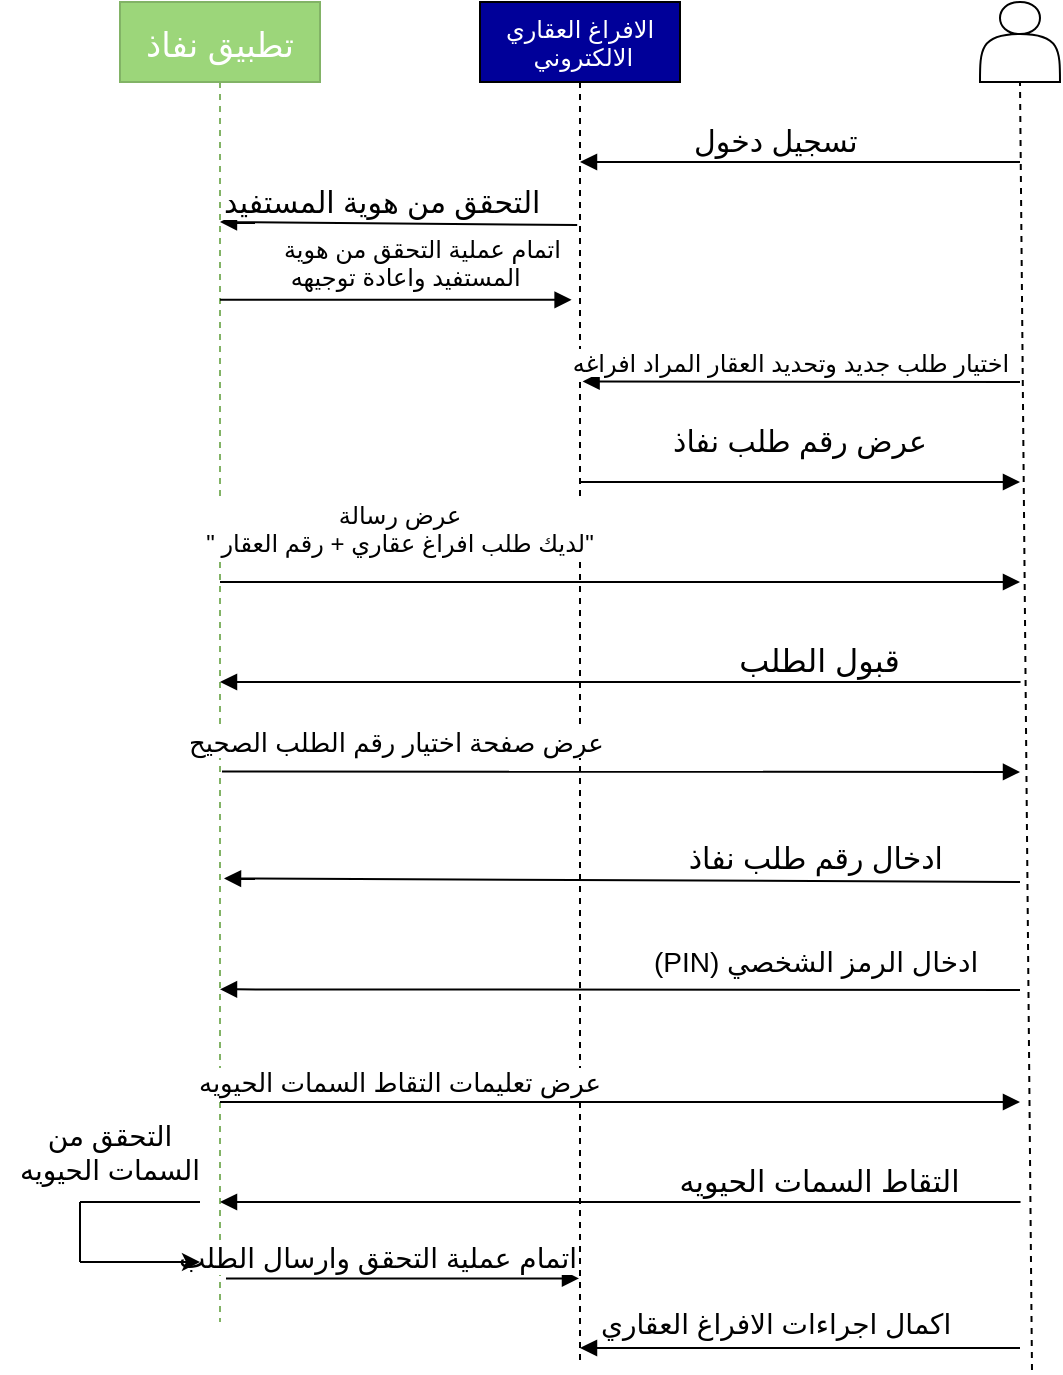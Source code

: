 <mxfile version="20.5.3" type="github">
  <diagram id="kgpKYQtTHZ0yAKxKKP6v" name="Page-1">
    <mxGraphModel dx="668" dy="302" grid="1" gridSize="4" guides="1" tooltips="1" connect="1" arrows="1" fold="1" page="1" pageScale="1" pageWidth="850" pageHeight="1100" math="0" shadow="0">
      <root>
        <mxCell id="0" />
        <mxCell id="1" parent="0" />
        <mxCell id="3nuBFxr9cyL0pnOWT2aG-1" value="تطبيق نفاذ" style="shape=umlLifeline;perimeter=lifelinePerimeter;container=1;collapsible=0;recursiveResize=0;rounded=0;shadow=0;strokeWidth=1;fontSize=17;fillColor=#9CD67A;strokeColor=#82b366;fontColor=#FFFFFF;" parent="1" vertex="1">
          <mxGeometry x="120" y="80" width="100" height="660" as="geometry" />
        </mxCell>
        <mxCell id="CX87K9zdrq5-dQ2Ox07L-45" value="(PIN) ادخال الرمز الشخصي " style="verticalAlign=bottom;endArrow=block;shadow=0;strokeWidth=1;entryX=0.5;entryY=0.748;entryDx=0;entryDy=0;entryPerimeter=0;fontSize=14;" parent="3nuBFxr9cyL0pnOWT2aG-1" target="3nuBFxr9cyL0pnOWT2aG-1" edge="1">
          <mxGeometry x="-0.5" y="-4" relative="1" as="geometry">
            <mxPoint x="450" y="494" as="sourcePoint" />
            <mxPoint x="50.001" y="460.0" as="targetPoint" />
            <mxPoint as="offset" />
          </mxGeometry>
        </mxCell>
        <mxCell id="f84CHUhBpUdScy8MXOFQ-4" value="" style="endArrow=none;html=1;rounded=0;fontSize=14;fontColor=#FFFFFF;" parent="3nuBFxr9cyL0pnOWT2aG-1" edge="1">
          <mxGeometry width="50" height="50" relative="1" as="geometry">
            <mxPoint x="-20" y="600" as="sourcePoint" />
            <mxPoint x="40" y="600" as="targetPoint" />
          </mxGeometry>
        </mxCell>
        <mxCell id="h7IL5A9K-AtrTuV3KNeJ-23" value="التحقق من هوية المستفيد" style="verticalAlign=bottom;endArrow=block;shadow=0;strokeWidth=1;fontSize=15;exitX=0.486;exitY=0.164;exitDx=0;exitDy=0;exitPerimeter=0;" parent="3nuBFxr9cyL0pnOWT2aG-1" source="3nuBFxr9cyL0pnOWT2aG-5" edge="1">
          <mxGeometry x="0.091" relative="1" as="geometry">
            <mxPoint x="270" y="110.0" as="sourcePoint" />
            <mxPoint x="50" y="110.0" as="targetPoint" />
            <mxPoint as="offset" />
          </mxGeometry>
        </mxCell>
        <mxCell id="3nuBFxr9cyL0pnOWT2aG-5" value="الافراغ العقاري&#xa; الالكتروني" style="shape=umlLifeline;perimeter=lifelinePerimeter;container=1;collapsible=0;recursiveResize=0;rounded=0;shadow=0;strokeWidth=1;fillColor=#000099;fontSize=12;fontColor=#FFFFFF;" parent="1" vertex="1">
          <mxGeometry x="300" y="80" width="100" height="680" as="geometry" />
        </mxCell>
        <mxCell id="f84CHUhBpUdScy8MXOFQ-3" value="قبول الطلب" style="verticalAlign=bottom;endArrow=block;shadow=0;strokeWidth=1;fontSize=16;" parent="3nuBFxr9cyL0pnOWT2aG-5" edge="1">
          <mxGeometry x="-0.499" relative="1" as="geometry">
            <mxPoint x="270.27" y="340.0" as="sourcePoint" />
            <mxPoint x="-129.999" y="340.0" as="targetPoint" />
            <mxPoint as="offset" />
          </mxGeometry>
        </mxCell>
        <mxCell id="CX87K9zdrq5-dQ2Ox07L-6" value="" style="shape=actor;whiteSpace=wrap;html=1;fontSize=16;" parent="1" vertex="1">
          <mxGeometry x="550" y="80" width="40" height="40" as="geometry" />
        </mxCell>
        <mxCell id="CX87K9zdrq5-dQ2Ox07L-14" value="" style="edgeStyle=segmentEdgeStyle;endArrow=classic;html=1;rounded=0;fontSize=12;startSize=14;endSize=14;sourcePerimeterSpacing=8;targetPerimeterSpacing=8;curved=1;" parent="1" source="3nuBFxr9cyL0pnOWT2aG-1" edge="1">
          <mxGeometry width="50" height="50" relative="1" as="geometry">
            <mxPoint x="310" y="310" as="sourcePoint" />
            <mxPoint x="170" y="280" as="targetPoint" />
            <Array as="points" />
          </mxGeometry>
        </mxCell>
        <mxCell id="CX87K9zdrq5-dQ2Ox07L-30" value="تسجيل دخول " style="verticalAlign=bottom;endArrow=block;shadow=0;strokeWidth=1;fontSize=15;" parent="1" edge="1">
          <mxGeometry x="0.091" relative="1" as="geometry">
            <mxPoint x="570" y="160" as="sourcePoint" />
            <mxPoint x="350" y="160" as="targetPoint" />
            <mxPoint as="offset" />
          </mxGeometry>
        </mxCell>
        <mxCell id="CX87K9zdrq5-dQ2Ox07L-31" value="ادخال رقم طلب نفاذ " style="verticalAlign=bottom;endArrow=block;shadow=0;strokeWidth=1;entryX=0.52;entryY=0.664;entryDx=0;entryDy=0;entryPerimeter=0;fontSize=15;" parent="1" target="3nuBFxr9cyL0pnOWT2aG-1" edge="1">
          <mxGeometry x="-0.497" y="-1" relative="1" as="geometry">
            <mxPoint x="570" y="520" as="sourcePoint" />
            <mxPoint x="260" y="500" as="targetPoint" />
            <mxPoint as="offset" />
          </mxGeometry>
        </mxCell>
        <mxCell id="CX87K9zdrq5-dQ2Ox07L-35" value="اختيار طلب جديد وتحديد العقار المراد افراغه" style="verticalAlign=bottom;endArrow=block;shadow=0;strokeWidth=1;fontSize=12;entryX=0.513;entryY=0.279;entryDx=0;entryDy=0;entryPerimeter=0;" parent="1" target="3nuBFxr9cyL0pnOWT2aG-5" edge="1">
          <mxGeometry x="0.047" relative="1" as="geometry">
            <mxPoint x="570" y="270" as="sourcePoint" />
            <mxPoint x="385" y="260" as="targetPoint" />
            <mxPoint as="offset" />
          </mxGeometry>
        </mxCell>
        <mxCell id="CX87K9zdrq5-dQ2Ox07L-38" value="عرض رقم طلب نفاذ" style="verticalAlign=bottom;endArrow=block;shadow=0;strokeWidth=1;fontSize=15;" parent="1" edge="1">
          <mxGeometry y="10" relative="1" as="geometry">
            <mxPoint x="350" y="320" as="sourcePoint" />
            <mxPoint x="570" y="320" as="targetPoint" />
            <mxPoint as="offset" />
            <Array as="points">
              <mxPoint x="500" y="320" />
            </Array>
          </mxGeometry>
        </mxCell>
        <mxCell id="CX87K9zdrq5-dQ2Ox07L-44" value="عرض رسالة&#xa;&quot; لديك طلب افراغ عقاري + رقم العقار&quot;" style="verticalAlign=bottom;endArrow=block;shadow=0;strokeWidth=1;fontSize=12;" parent="1" edge="1">
          <mxGeometry x="-0.55" y="10" relative="1" as="geometry">
            <mxPoint x="170" y="370" as="sourcePoint" />
            <mxPoint x="570" y="370" as="targetPoint" />
            <mxPoint as="offset" />
            <Array as="points">
              <mxPoint x="360" y="370" />
            </Array>
          </mxGeometry>
        </mxCell>
        <mxCell id="CX87K9zdrq5-dQ2Ox07L-47" value="عرض تعليمات التقاط السمات الحيويه" style="verticalAlign=bottom;endArrow=block;shadow=0;strokeWidth=1;fontSize=13;" parent="1" edge="1">
          <mxGeometry x="-0.55" relative="1" as="geometry">
            <mxPoint x="170" y="630" as="sourcePoint" />
            <mxPoint x="570" y="630" as="targetPoint" />
            <mxPoint as="offset" />
            <Array as="points" />
          </mxGeometry>
        </mxCell>
        <mxCell id="CX87K9zdrq5-dQ2Ox07L-48" value="التقاط السمات الحيويه" style="verticalAlign=bottom;endArrow=block;shadow=0;strokeWidth=1;fontSize=15;" parent="1" edge="1">
          <mxGeometry x="-0.499" relative="1" as="geometry">
            <mxPoint x="570.27" y="680" as="sourcePoint" />
            <mxPoint x="170.001" y="680" as="targetPoint" />
            <mxPoint as="offset" />
          </mxGeometry>
        </mxCell>
        <mxCell id="CX87K9zdrq5-dQ2Ox07L-49" value="اتمام عملية التحقق وارسال الطلب" style="verticalAlign=bottom;endArrow=block;shadow=0;strokeWidth=1;exitX=0.53;exitY=0.967;exitDx=0;exitDy=0;exitPerimeter=0;fontSize=14;" parent="1" source="3nuBFxr9cyL0pnOWT2aG-1" target="3nuBFxr9cyL0pnOWT2aG-5" edge="1">
          <mxGeometry x="-0.14" relative="1" as="geometry">
            <mxPoint x="170" y="640" as="sourcePoint" />
            <mxPoint x="360" y="718" as="targetPoint" />
            <mxPoint as="offset" />
            <Array as="points" />
          </mxGeometry>
        </mxCell>
        <mxCell id="CX87K9zdrq5-dQ2Ox07L-50" value="اكمال اجراءات الافراغ العقاري " style="verticalAlign=bottom;endArrow=block;shadow=0;strokeWidth=1;fontSize=14;" parent="1" target="3nuBFxr9cyL0pnOWT2aG-5" edge="1">
          <mxGeometry x="0.091" y="-2" relative="1" as="geometry">
            <mxPoint x="570" y="753" as="sourcePoint" />
            <mxPoint x="350" y="800" as="targetPoint" />
            <mxPoint as="offset" />
          </mxGeometry>
        </mxCell>
        <mxCell id="CX87K9zdrq5-dQ2Ox07L-53" value="عرض صفحة اختيار رقم الطلب الصحيح " style="verticalAlign=bottom;endArrow=block;shadow=0;strokeWidth=1;exitX=0.51;exitY=0.583;exitDx=0;exitDy=0;exitPerimeter=0;fontSize=13;" parent="1" source="3nuBFxr9cyL0pnOWT2aG-1" edge="1">
          <mxGeometry x="-0.554" y="5" relative="1" as="geometry">
            <mxPoint x="180" y="380" as="sourcePoint" />
            <mxPoint x="570" y="465" as="targetPoint" />
            <mxPoint as="offset" />
            <Array as="points" />
          </mxGeometry>
        </mxCell>
        <mxCell id="f84CHUhBpUdScy8MXOFQ-5" value="" style="endArrow=none;html=1;rounded=0;fontSize=14;fontColor=#FFFFFF;" parent="1" edge="1">
          <mxGeometry width="50" height="50" relative="1" as="geometry">
            <mxPoint x="100" y="680" as="sourcePoint" />
            <mxPoint x="100" y="710" as="targetPoint" />
          </mxGeometry>
        </mxCell>
        <mxCell id="f84CHUhBpUdScy8MXOFQ-6" value="" style="endArrow=classic;html=1;rounded=0;fontSize=14;fontColor=#FFFFFF;" parent="1" edge="1">
          <mxGeometry width="50" height="50" relative="1" as="geometry">
            <mxPoint x="100" y="710" as="sourcePoint" />
            <mxPoint x="160" y="710" as="targetPoint" />
          </mxGeometry>
        </mxCell>
        <mxCell id="CX87K9zdrq5-dQ2Ox07L-60" value="التحقق من السمات الحيويه" style="text;strokeColor=none;fillColor=none;html=1;align=center;verticalAlign=middle;whiteSpace=wrap;rounded=0;fontSize=14;" parent="1" vertex="1">
          <mxGeometry x="60" y="640" width="110" height="30" as="geometry" />
        </mxCell>
        <mxCell id="h7IL5A9K-AtrTuV3KNeJ-24" value="" style="verticalAlign=bottom;endArrow=block;shadow=0;strokeWidth=1;fontSize=15;entryX=0.458;entryY=0.219;entryDx=0;entryDy=0;entryPerimeter=0;" parent="1" source="3nuBFxr9cyL0pnOWT2aG-1" target="3nuBFxr9cyL0pnOWT2aG-5" edge="1">
          <mxGeometry x="0.366" y="-51" relative="1" as="geometry">
            <mxPoint x="290" y="270" as="sourcePoint" />
            <mxPoint x="170" y="220.0" as="targetPoint" />
            <mxPoint as="offset" />
          </mxGeometry>
        </mxCell>
        <mxCell id="h7IL5A9K-AtrTuV3KNeJ-25" value="&lt;span style=&quot;color: rgb(0, 0, 0); font-family: Helvetica; font-size: 12px; font-style: normal; font-variant-ligatures: normal; font-variant-caps: normal; font-weight: 400; letter-spacing: normal; orphans: 2; text-align: center; text-indent: 0px; text-transform: none; widows: 2; word-spacing: 0px; -webkit-text-stroke-width: 0px; background-color: rgb(255, 255, 255); text-decoration-thickness: initial; text-decoration-style: initial; text-decoration-color: initial; float: none; display: inline !important;&quot;&gt;اتمام عملية التحقق من هوية&lt;br&gt;&amp;nbsp;المستفيد واعادة توجيهه&lt;/span&gt;" style="text;whiteSpace=wrap;html=1;fontSize=12;" parent="1" vertex="1">
          <mxGeometry x="200" y="190" width="170" height="30" as="geometry" />
        </mxCell>
        <mxCell id="QVLsyl6_nMfGHntjJc3X-1" value="" style="endArrow=none;dashed=1;html=1;rounded=0;strokeColor=#000000;entryX=0.5;entryY=1;entryDx=0;entryDy=0;" edge="1" parent="1" target="CX87K9zdrq5-dQ2Ox07L-6">
          <mxGeometry width="50" height="50" relative="1" as="geometry">
            <mxPoint x="576" y="764" as="sourcePoint" />
            <mxPoint x="758" y="228" as="targetPoint" />
          </mxGeometry>
        </mxCell>
      </root>
    </mxGraphModel>
  </diagram>
</mxfile>
